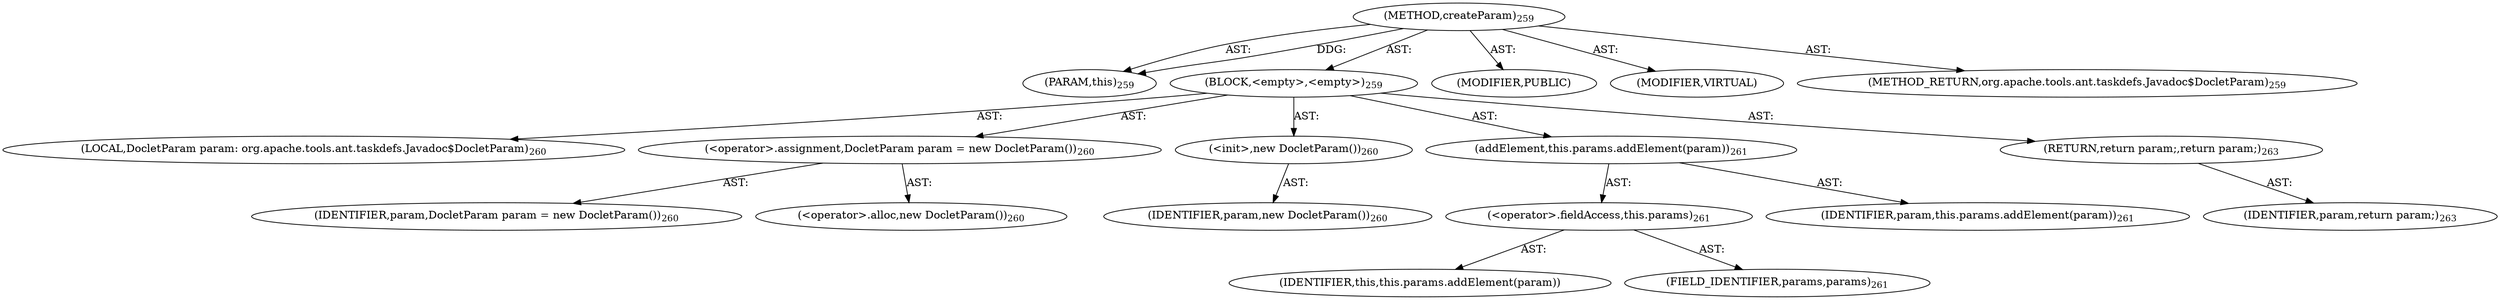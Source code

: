 digraph "createParam" {  
"111669149708" [label = <(METHOD,createParam)<SUB>259</SUB>> ]
"115964117081" [label = <(PARAM,this)<SUB>259</SUB>> ]
"25769803791" [label = <(BLOCK,&lt;empty&gt;,&lt;empty&gt;)<SUB>259</SUB>> ]
"94489280512" [label = <(LOCAL,DocletParam param: org.apache.tools.ant.taskdefs.Javadoc$DocletParam)<SUB>260</SUB>> ]
"30064771104" [label = <(&lt;operator&gt;.assignment,DocletParam param = new DocletParam())<SUB>260</SUB>> ]
"68719476873" [label = <(IDENTIFIER,param,DocletParam param = new DocletParam())<SUB>260</SUB>> ]
"30064771105" [label = <(&lt;operator&gt;.alloc,new DocletParam())<SUB>260</SUB>> ]
"30064771106" [label = <(&lt;init&gt;,new DocletParam())<SUB>260</SUB>> ]
"68719476874" [label = <(IDENTIFIER,param,new DocletParam())<SUB>260</SUB>> ]
"30064771107" [label = <(addElement,this.params.addElement(param))<SUB>261</SUB>> ]
"30064771108" [label = <(&lt;operator&gt;.fieldAccess,this.params)<SUB>261</SUB>> ]
"68719476875" [label = <(IDENTIFIER,this,this.params.addElement(param))> ]
"55834574863" [label = <(FIELD_IDENTIFIER,params,params)<SUB>261</SUB>> ]
"68719476876" [label = <(IDENTIFIER,param,this.params.addElement(param))<SUB>261</SUB>> ]
"146028888069" [label = <(RETURN,return param;,return param;)<SUB>263</SUB>> ]
"68719476877" [label = <(IDENTIFIER,param,return param;)<SUB>263</SUB>> ]
"133143986207" [label = <(MODIFIER,PUBLIC)> ]
"133143986208" [label = <(MODIFIER,VIRTUAL)> ]
"128849018892" [label = <(METHOD_RETURN,org.apache.tools.ant.taskdefs.Javadoc$DocletParam)<SUB>259</SUB>> ]
  "111669149708" -> "115964117081"  [ label = "AST: "] 
  "111669149708" -> "25769803791"  [ label = "AST: "] 
  "111669149708" -> "133143986207"  [ label = "AST: "] 
  "111669149708" -> "133143986208"  [ label = "AST: "] 
  "111669149708" -> "128849018892"  [ label = "AST: "] 
  "25769803791" -> "94489280512"  [ label = "AST: "] 
  "25769803791" -> "30064771104"  [ label = "AST: "] 
  "25769803791" -> "30064771106"  [ label = "AST: "] 
  "25769803791" -> "30064771107"  [ label = "AST: "] 
  "25769803791" -> "146028888069"  [ label = "AST: "] 
  "30064771104" -> "68719476873"  [ label = "AST: "] 
  "30064771104" -> "30064771105"  [ label = "AST: "] 
  "30064771106" -> "68719476874"  [ label = "AST: "] 
  "30064771107" -> "30064771108"  [ label = "AST: "] 
  "30064771107" -> "68719476876"  [ label = "AST: "] 
  "30064771108" -> "68719476875"  [ label = "AST: "] 
  "30064771108" -> "55834574863"  [ label = "AST: "] 
  "146028888069" -> "68719476877"  [ label = "AST: "] 
  "111669149708" -> "115964117081"  [ label = "DDG: "] 
}

